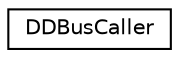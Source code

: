 digraph "类继承关系图"
{
  edge [fontname="Helvetica",fontsize="10",labelfontname="Helvetica",labelfontsize="10"];
  node [fontname="Helvetica",fontsize="10",shape=record];
  rankdir="LR";
  Node0 [label="DDBusCaller",height=0.2,width=0.4,color="black", fillcolor="white", style="filled",URL="$class_d_d_bus_caller.html"];
}
